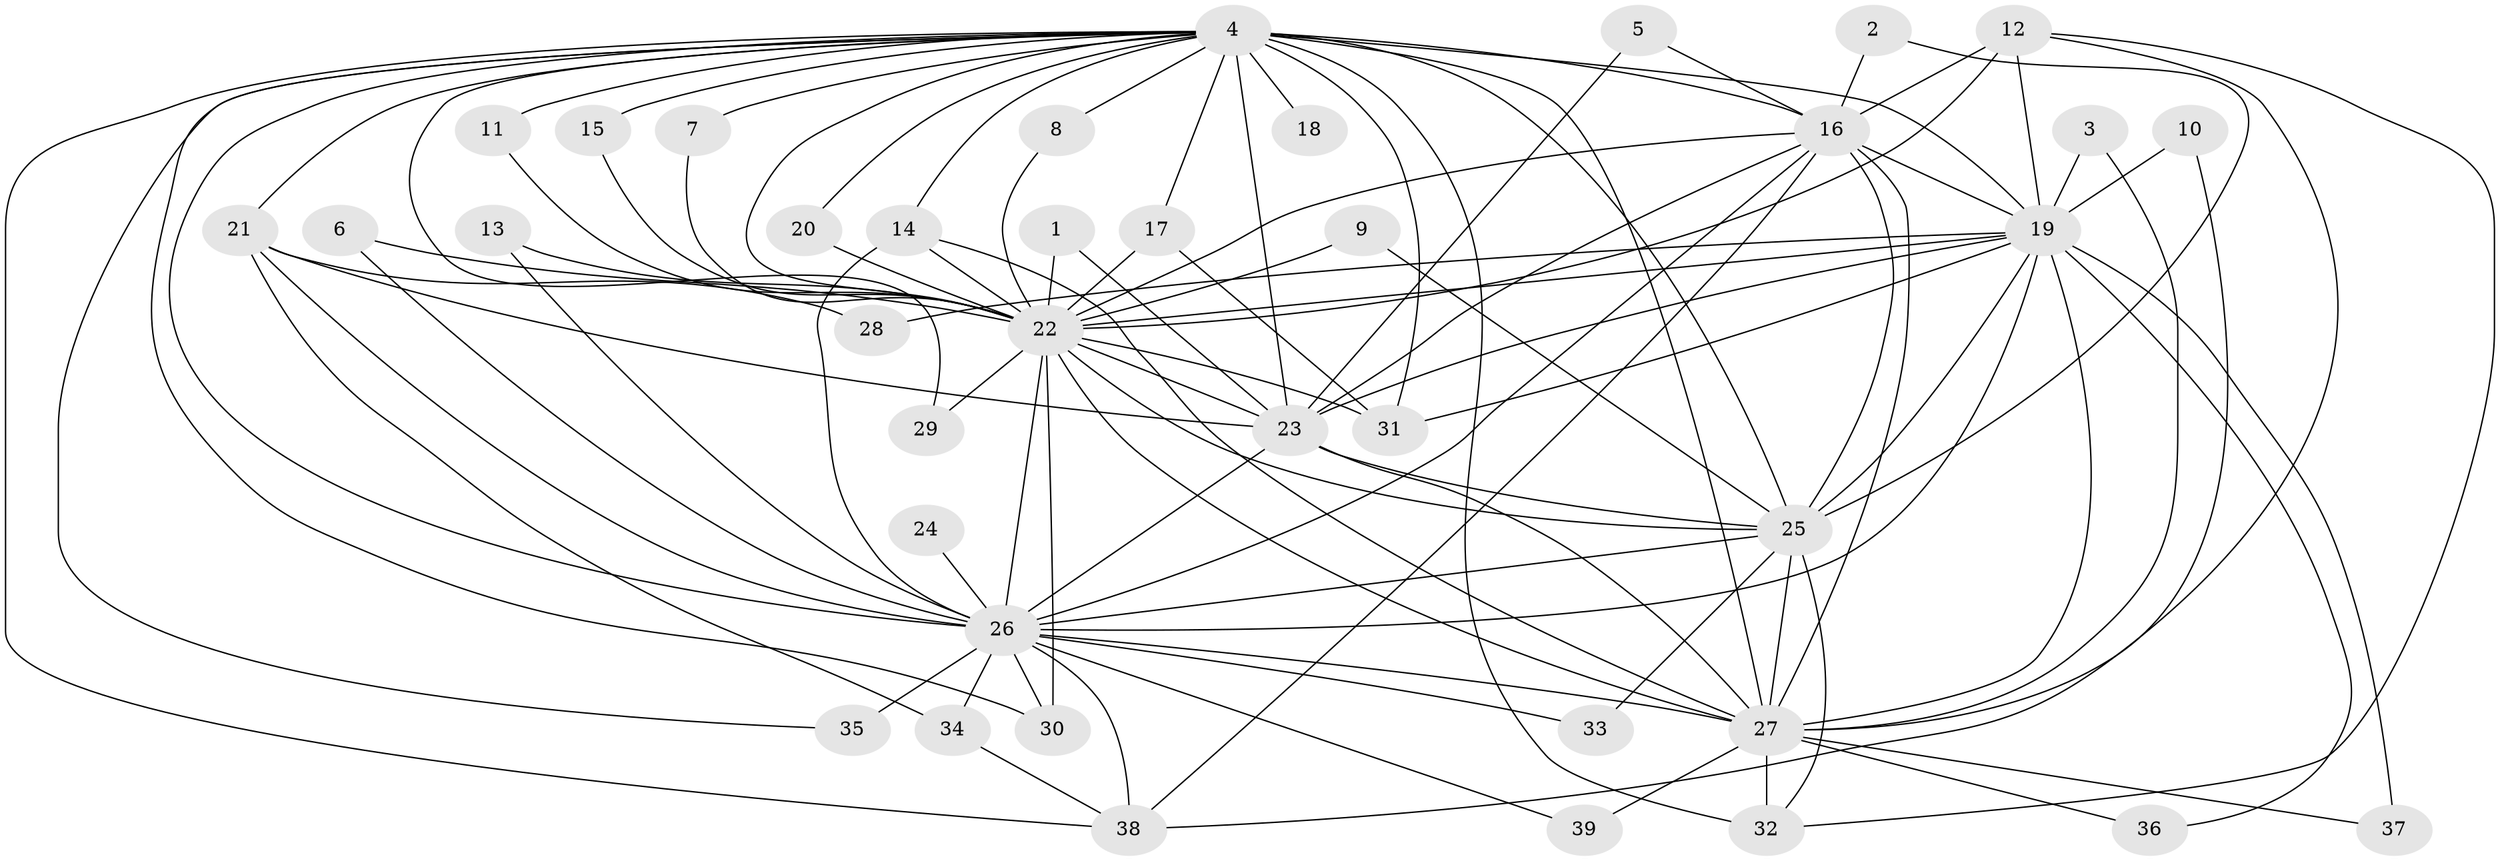 // original degree distribution, {21: 0.02564102564102564, 19: 0.02564102564102564, 13: 0.01282051282051282, 33: 0.01282051282051282, 24: 0.01282051282051282, 16: 0.01282051282051282, 15: 0.01282051282051282, 10: 0.01282051282051282, 2: 0.5769230769230769, 5: 0.02564102564102564, 3: 0.19230769230769232, 4: 0.0641025641025641, 6: 0.01282051282051282}
// Generated by graph-tools (version 1.1) at 2025/25/03/09/25 03:25:53]
// undirected, 39 vertices, 100 edges
graph export_dot {
graph [start="1"]
  node [color=gray90,style=filled];
  1;
  2;
  3;
  4;
  5;
  6;
  7;
  8;
  9;
  10;
  11;
  12;
  13;
  14;
  15;
  16;
  17;
  18;
  19;
  20;
  21;
  22;
  23;
  24;
  25;
  26;
  27;
  28;
  29;
  30;
  31;
  32;
  33;
  34;
  35;
  36;
  37;
  38;
  39;
  1 -- 22 [weight=1.0];
  1 -- 23 [weight=1.0];
  2 -- 16 [weight=1.0];
  2 -- 25 [weight=1.0];
  3 -- 19 [weight=1.0];
  3 -- 27 [weight=1.0];
  4 -- 7 [weight=1.0];
  4 -- 8 [weight=1.0];
  4 -- 11 [weight=1.0];
  4 -- 14 [weight=2.0];
  4 -- 15 [weight=1.0];
  4 -- 16 [weight=4.0];
  4 -- 17 [weight=1.0];
  4 -- 18 [weight=1.0];
  4 -- 19 [weight=4.0];
  4 -- 20 [weight=1.0];
  4 -- 21 [weight=2.0];
  4 -- 22 [weight=2.0];
  4 -- 23 [weight=2.0];
  4 -- 25 [weight=3.0];
  4 -- 26 [weight=2.0];
  4 -- 27 [weight=2.0];
  4 -- 29 [weight=1.0];
  4 -- 30 [weight=1.0];
  4 -- 31 [weight=1.0];
  4 -- 32 [weight=2.0];
  4 -- 35 [weight=1.0];
  4 -- 38 [weight=1.0];
  5 -- 16 [weight=1.0];
  5 -- 23 [weight=1.0];
  6 -- 22 [weight=1.0];
  6 -- 26 [weight=1.0];
  7 -- 22 [weight=1.0];
  8 -- 22 [weight=1.0];
  9 -- 22 [weight=1.0];
  9 -- 25 [weight=1.0];
  10 -- 19 [weight=1.0];
  10 -- 27 [weight=1.0];
  11 -- 22 [weight=1.0];
  12 -- 16 [weight=1.0];
  12 -- 19 [weight=2.0];
  12 -- 22 [weight=2.0];
  12 -- 32 [weight=1.0];
  12 -- 38 [weight=1.0];
  13 -- 22 [weight=1.0];
  13 -- 26 [weight=1.0];
  14 -- 22 [weight=1.0];
  14 -- 26 [weight=2.0];
  14 -- 27 [weight=1.0];
  15 -- 22 [weight=1.0];
  16 -- 19 [weight=2.0];
  16 -- 22 [weight=2.0];
  16 -- 23 [weight=3.0];
  16 -- 25 [weight=2.0];
  16 -- 26 [weight=3.0];
  16 -- 27 [weight=3.0];
  16 -- 38 [weight=1.0];
  17 -- 22 [weight=1.0];
  17 -- 31 [weight=1.0];
  19 -- 22 [weight=1.0];
  19 -- 23 [weight=1.0];
  19 -- 25 [weight=3.0];
  19 -- 26 [weight=1.0];
  19 -- 27 [weight=1.0];
  19 -- 28 [weight=2.0];
  19 -- 31 [weight=2.0];
  19 -- 36 [weight=1.0];
  19 -- 37 [weight=1.0];
  20 -- 22 [weight=2.0];
  21 -- 23 [weight=1.0];
  21 -- 26 [weight=1.0];
  21 -- 28 [weight=1.0];
  21 -- 34 [weight=1.0];
  22 -- 23 [weight=1.0];
  22 -- 25 [weight=1.0];
  22 -- 26 [weight=3.0];
  22 -- 27 [weight=3.0];
  22 -- 29 [weight=1.0];
  22 -- 30 [weight=1.0];
  22 -- 31 [weight=2.0];
  23 -- 25 [weight=1.0];
  23 -- 26 [weight=2.0];
  23 -- 27 [weight=1.0];
  24 -- 26 [weight=1.0];
  25 -- 26 [weight=1.0];
  25 -- 27 [weight=1.0];
  25 -- 32 [weight=1.0];
  25 -- 33 [weight=1.0];
  26 -- 27 [weight=1.0];
  26 -- 30 [weight=1.0];
  26 -- 33 [weight=1.0];
  26 -- 34 [weight=1.0];
  26 -- 35 [weight=2.0];
  26 -- 38 [weight=1.0];
  26 -- 39 [weight=1.0];
  27 -- 32 [weight=1.0];
  27 -- 36 [weight=1.0];
  27 -- 37 [weight=1.0];
  27 -- 39 [weight=1.0];
  34 -- 38 [weight=1.0];
}
